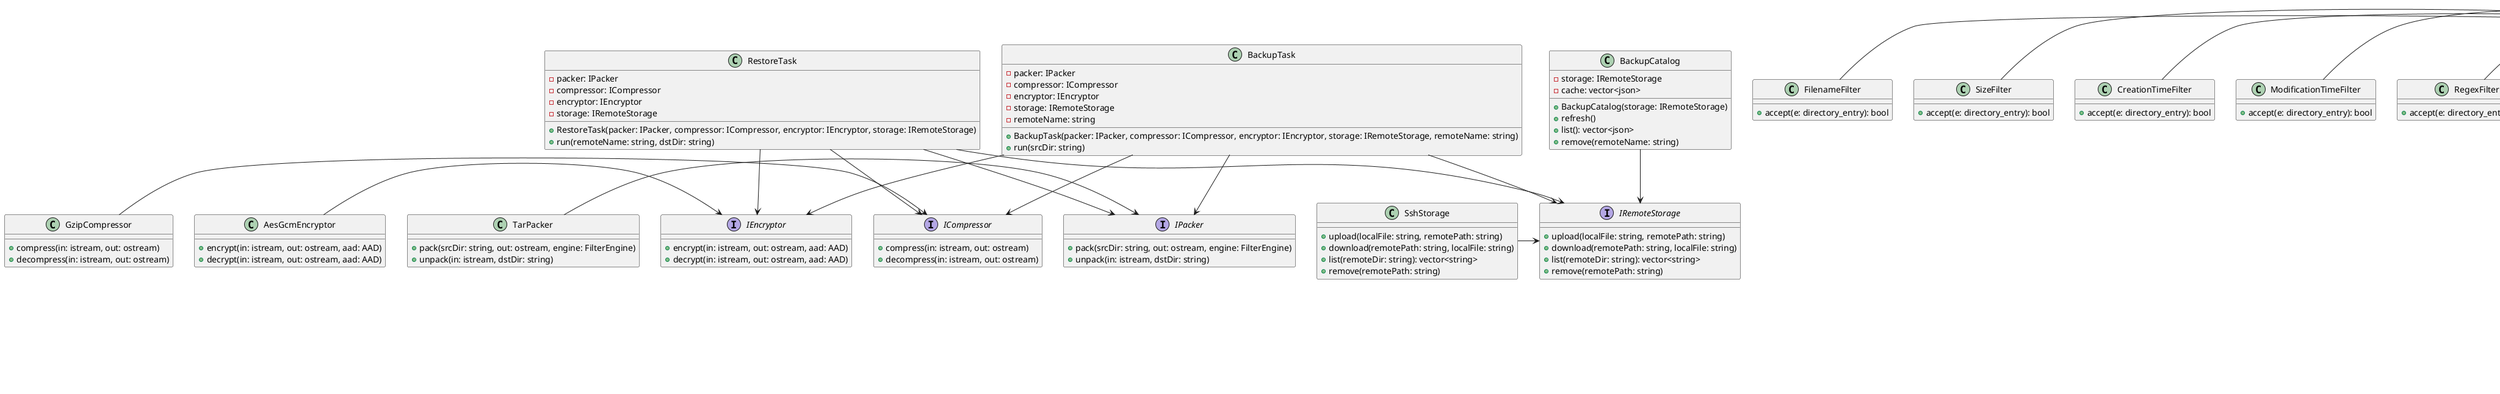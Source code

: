 @startuml BakeUPSo
class istream << (T,#FF7700) >>
class ostream << (T,#FF7700) >>
class Driver {
  +static backup(srcDir: string, remoteName: string, packAlgo: string, compressAlgo: string, encryptAlgo: string)
  +static restore(remoteName: string, dstDir: string, packAlgo: string, compressAlgo: string, encryptAlgo: string)
  +static list()
  +static remove(remoteName: string)
}

class BackupTask {
  -packer: IPacker
  -compressor: ICompressor
  -encryptor: IEncryptor
  -storage: IRemoteStorage
  -remoteName: string
  +BackupTask(packer: IPacker, compressor: ICompressor, encryptor: IEncryptor, storage: IRemoteStorage, remoteName: string)
  +run(srcDir: string)
}

class RestoreTask {
  -packer: IPacker
  -compressor: ICompressor
  -encryptor: IEncryptor
  -storage: IRemoteStorage
  +RestoreTask(packer: IPacker, compressor: ICompressor, encryptor: IEncryptor, storage: IRemoteStorage)
  +run(remoteName: string, dstDir: string)
}

class BackupCatalog {
  -storage: IRemoteStorage
  -cache: vector<json>
  +BackupCatalog(storage: IRemoteStorage)
  +refresh()
  +list(): vector<json>
  +remove(remoteName: string)
}

class Pipeline {
  +run(src: istream, dst: ostream, chain: vector<Filter>)
}

interface IPacker {
  +pack(srcDir: string, out: ostream, engine: FilterEngine)
  +unpack(in: istream, dstDir: string)
}

interface ICompressor {
  +compress(in: istream, out: ostream)
  +decompress(in: istream, out: ostream)
}

interface IEncryptor {
  +encrypt(in: istream, out: ostream, aad: AAD)
  +decrypt(in: istream, out: ostream, aad: AAD)
}

interface IRemoteStorage {
  +upload(localFile: string, remotePath: string)
  +download(remotePath: string, localFile: string)
  +list(remoteDir: string): vector<string>
  +remove(remotePath: string)
}

interface IFilter {
  +accept(e: directory_entry): bool
}

class TarPacker {
  +pack(srcDir: string, out: ostream, engine: FilterEngine)
  +unpack(in: istream, dstDir: string)
}

class GzipCompressor {
  +compress(in: istream, out: ostream)
  +decompress(in: istream, out: ostream)
}

class AesGcmEncryptor {
  +encrypt(in: istream, out: ostream, aad: AAD)
  +decrypt(in: istream, out: ostream, aad: AAD)
}

class SshStorage {
  +upload(localFile: string, remotePath: string)
  +download(remotePath: string, localFile: string)
  +list(remoteDir: string): vector<string>
  +remove(remotePath: string)
}

class FilenameFilter {
  +accept(e: directory_entry): bool
}

class SizeFilter {
  +accept(e: directory_entry): bool
}

class CreationTimeFilter {
  +accept(e: directory_entry): bool
}

class ModificationTimeFilter {
  +accept(e: directory_entry): bool
}

class RegexFilter {
  +accept(e: directory_entry): bool
}

class GroupFilter {
  +accept(e: directory_entry): bool
}

class Factory {
  +instance(): Factory
  +registerCreator(key: string, c: Creator)
  +create(key: string): Interface
}

class HeaderBlock {
  -format_version: uint32
  -backup_time_utc: uint64
  -hostname: string
  -source_paths: vector<string>
  -pipeline: vector<json>
  -filters: json
}

class HeaderCodec {
  +serialize(h: HeaderBlock, key: string): string
  +deserialize(blob: string, key: string): HeaderBlock
}

class Logger {
  +info(msg: string)
  +warn(msg: string)
  +error(msg: string)
}

class BackupException {
  +BackupException(msg: string)
}


BackupTask -down-> IPacker
BackupTask -down-> ICompressor
BackupTask -down-> IEncryptor
BackupTask -down-> IRemoteStorage
RestoreTask -down-> IPacker
RestoreTask -down-> ICompressor
RestoreTask -down-> IEncryptor
RestoreTask -down-> IRemoteStorage
BackupCatalog -down-> IRemoteStorage
TarPacker -right-> IPacker
GzipCompressor -right-> ICompressor
AesGcmEncryptor -right-> IEncryptor
SshStorage -right-> IRemoteStorage
FilenameFilter -right-> IFilter
SizeFilter -right-> IFilter
CreationTimeFilter -right-> IFilter
ModificationTimeFilter -right-> IFilter
RegexFilter -right-> IFilter
GroupFilter -right-> IFilter
@enduml